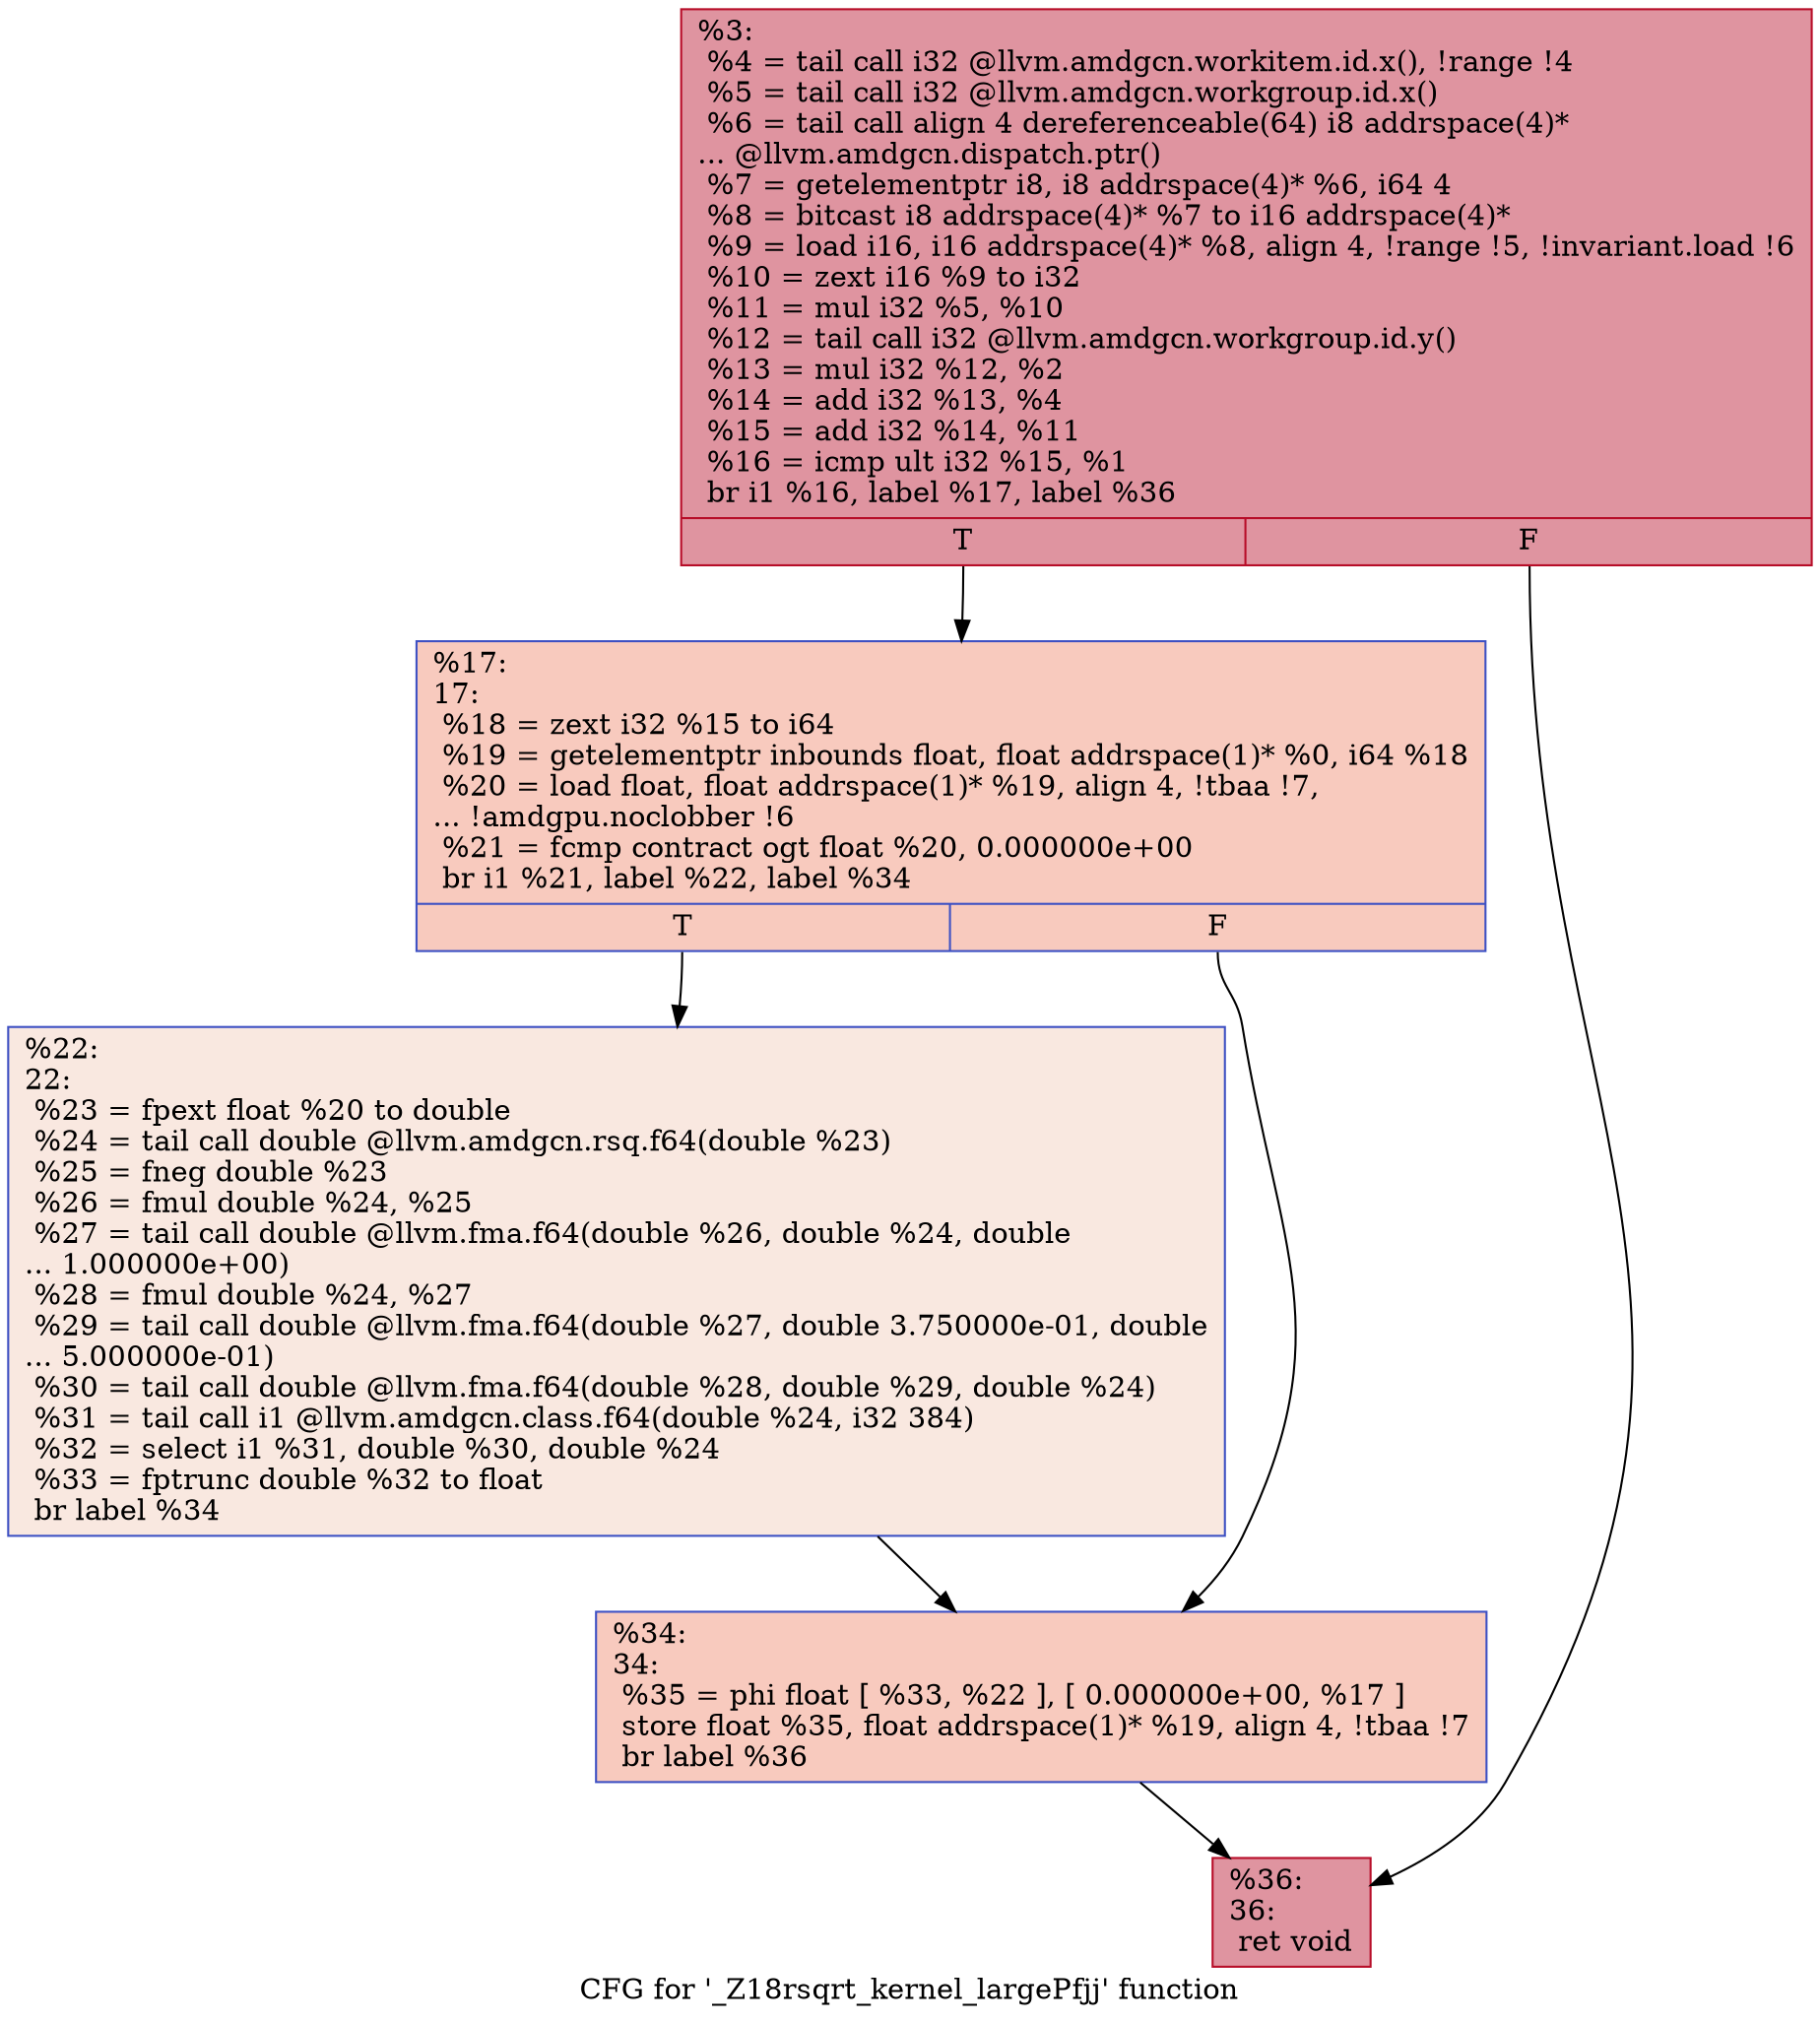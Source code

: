 digraph "CFG for '_Z18rsqrt_kernel_largePfjj' function" {
	label="CFG for '_Z18rsqrt_kernel_largePfjj' function";

	Node0x4c055c0 [shape=record,color="#b70d28ff", style=filled, fillcolor="#b70d2870",label="{%3:\l  %4 = tail call i32 @llvm.amdgcn.workitem.id.x(), !range !4\l  %5 = tail call i32 @llvm.amdgcn.workgroup.id.x()\l  %6 = tail call align 4 dereferenceable(64) i8 addrspace(4)*\l... @llvm.amdgcn.dispatch.ptr()\l  %7 = getelementptr i8, i8 addrspace(4)* %6, i64 4\l  %8 = bitcast i8 addrspace(4)* %7 to i16 addrspace(4)*\l  %9 = load i16, i16 addrspace(4)* %8, align 4, !range !5, !invariant.load !6\l  %10 = zext i16 %9 to i32\l  %11 = mul i32 %5, %10\l  %12 = tail call i32 @llvm.amdgcn.workgroup.id.y()\l  %13 = mul i32 %12, %2\l  %14 = add i32 %13, %4\l  %15 = add i32 %14, %11\l  %16 = icmp ult i32 %15, %1\l  br i1 %16, label %17, label %36\l|{<s0>T|<s1>F}}"];
	Node0x4c055c0:s0 -> Node0x4c06ea0;
	Node0x4c055c0:s1 -> Node0x4c078a0;
	Node0x4c06ea0 [shape=record,color="#3d50c3ff", style=filled, fillcolor="#ef886b70",label="{%17:\l17:                                               \l  %18 = zext i32 %15 to i64\l  %19 = getelementptr inbounds float, float addrspace(1)* %0, i64 %18\l  %20 = load float, float addrspace(1)* %19, align 4, !tbaa !7,\l... !amdgpu.noclobber !6\l  %21 = fcmp contract ogt float %20, 0.000000e+00\l  br i1 %21, label %22, label %34\l|{<s0>T|<s1>F}}"];
	Node0x4c06ea0:s0 -> Node0x4c08e00;
	Node0x4c06ea0:s1 -> Node0x4c08e90;
	Node0x4c08e00 [shape=record,color="#3d50c3ff", style=filled, fillcolor="#f1ccb870",label="{%22:\l22:                                               \l  %23 = fpext float %20 to double\l  %24 = tail call double @llvm.amdgcn.rsq.f64(double %23)\l  %25 = fneg double %23\l  %26 = fmul double %24, %25\l  %27 = tail call double @llvm.fma.f64(double %26, double %24, double\l... 1.000000e+00)\l  %28 = fmul double %24, %27\l  %29 = tail call double @llvm.fma.f64(double %27, double 3.750000e-01, double\l... 5.000000e-01)\l  %30 = tail call double @llvm.fma.f64(double %28, double %29, double %24)\l  %31 = tail call i1 @llvm.amdgcn.class.f64(double %24, i32 384)\l  %32 = select i1 %31, double %30, double %24\l  %33 = fptrunc double %32 to float\l  br label %34\l}"];
	Node0x4c08e00 -> Node0x4c08e90;
	Node0x4c08e90 [shape=record,color="#3d50c3ff", style=filled, fillcolor="#ef886b70",label="{%34:\l34:                                               \l  %35 = phi float [ %33, %22 ], [ 0.000000e+00, %17 ]\l  store float %35, float addrspace(1)* %19, align 4, !tbaa !7\l  br label %36\l}"];
	Node0x4c08e90 -> Node0x4c078a0;
	Node0x4c078a0 [shape=record,color="#b70d28ff", style=filled, fillcolor="#b70d2870",label="{%36:\l36:                                               \l  ret void\l}"];
}
